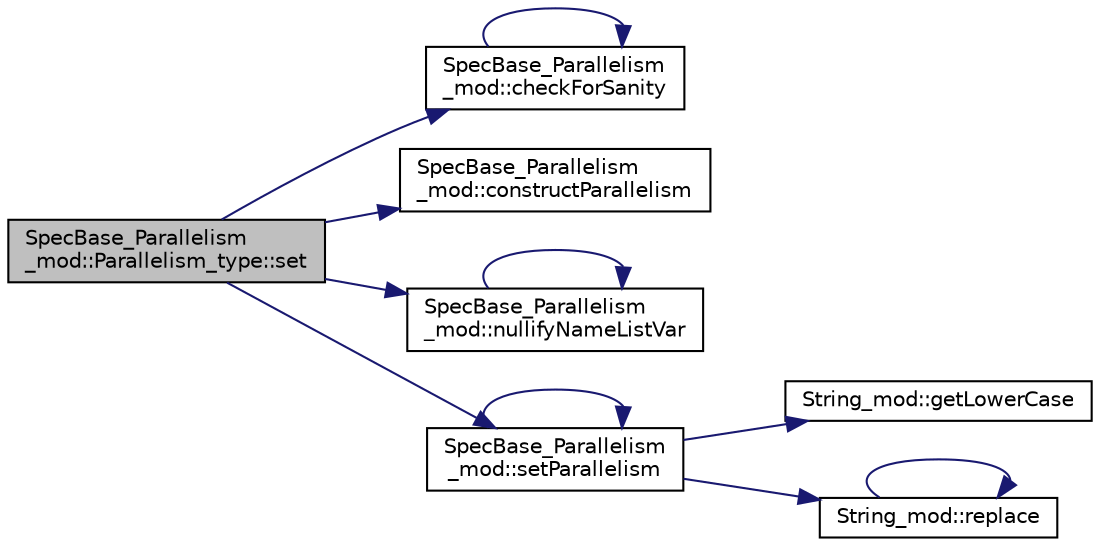 digraph "SpecBase_Parallelism_mod::Parallelism_type::set"
{
 // LATEX_PDF_SIZE
  edge [fontname="Helvetica",fontsize="10",labelfontname="Helvetica",labelfontsize="10"];
  node [fontname="Helvetica",fontsize="10",shape=record];
  rankdir="LR";
  Node1 [label="SpecBase_Parallelism\l_mod::Parallelism_type::set",height=0.2,width=0.4,color="black", fillcolor="grey75", style="filled", fontcolor="black",tooltip=" "];
  Node1 -> Node2 [color="midnightblue",fontsize="10",style="solid"];
  Node2 [label="SpecBase_Parallelism\l_mod::checkForSanity",height=0.2,width=0.4,color="black", fillcolor="white", style="filled",URL="$namespaceSpecBase__Parallelism__mod.html#afce8652f56839f00f4ad1587894a6803",tooltip=" "];
  Node2 -> Node2 [color="midnightblue",fontsize="10",style="solid"];
  Node1 -> Node3 [color="midnightblue",fontsize="10",style="solid"];
  Node3 [label="SpecBase_Parallelism\l_mod::constructParallelism",height=0.2,width=0.4,color="black", fillcolor="white", style="filled",URL="$namespaceSpecBase__Parallelism__mod.html#ae3b2cfb7c19a77597fada2ebc84fdebb",tooltip=" "];
  Node1 -> Node4 [color="midnightblue",fontsize="10",style="solid"];
  Node4 [label="SpecBase_Parallelism\l_mod::nullifyNameListVar",height=0.2,width=0.4,color="black", fillcolor="white", style="filled",URL="$namespaceSpecBase__Parallelism__mod.html#ab64d0ec83705b654ee49b051d3f4e6f0",tooltip=" "];
  Node4 -> Node4 [color="midnightblue",fontsize="10",style="solid"];
  Node1 -> Node5 [color="midnightblue",fontsize="10",style="solid"];
  Node5 [label="SpecBase_Parallelism\l_mod::setParallelism",height=0.2,width=0.4,color="black", fillcolor="white", style="filled",URL="$namespaceSpecBase__Parallelism__mod.html#ac41537ff1b57f85e84e39f4db2678994",tooltip=" "];
  Node5 -> Node6 [color="midnightblue",fontsize="10",style="solid"];
  Node6 [label="String_mod::getLowerCase",height=0.2,width=0.4,color="black", fillcolor="white", style="filled",URL="$namespaceString__mod.html#ade10dffb10b5ed445fec280457aa9eb4",tooltip="Return the lowercase of the input assumed-size character vector."];
  Node5 -> Node7 [color="midnightblue",fontsize="10",style="solid"];
  Node7 [label="String_mod::replace",height=0.2,width=0.4,color="black", fillcolor="white", style="filled",URL="$namespaceString__mod.html#adf2d0a723b9b74a97f7f50bc9fb1149a",tooltip="Replace all instances of the input search assumed-size character vector in the input value assumed-si..."];
  Node7 -> Node7 [color="midnightblue",fontsize="10",style="solid"];
  Node5 -> Node5 [color="midnightblue",fontsize="10",style="solid"];
}
